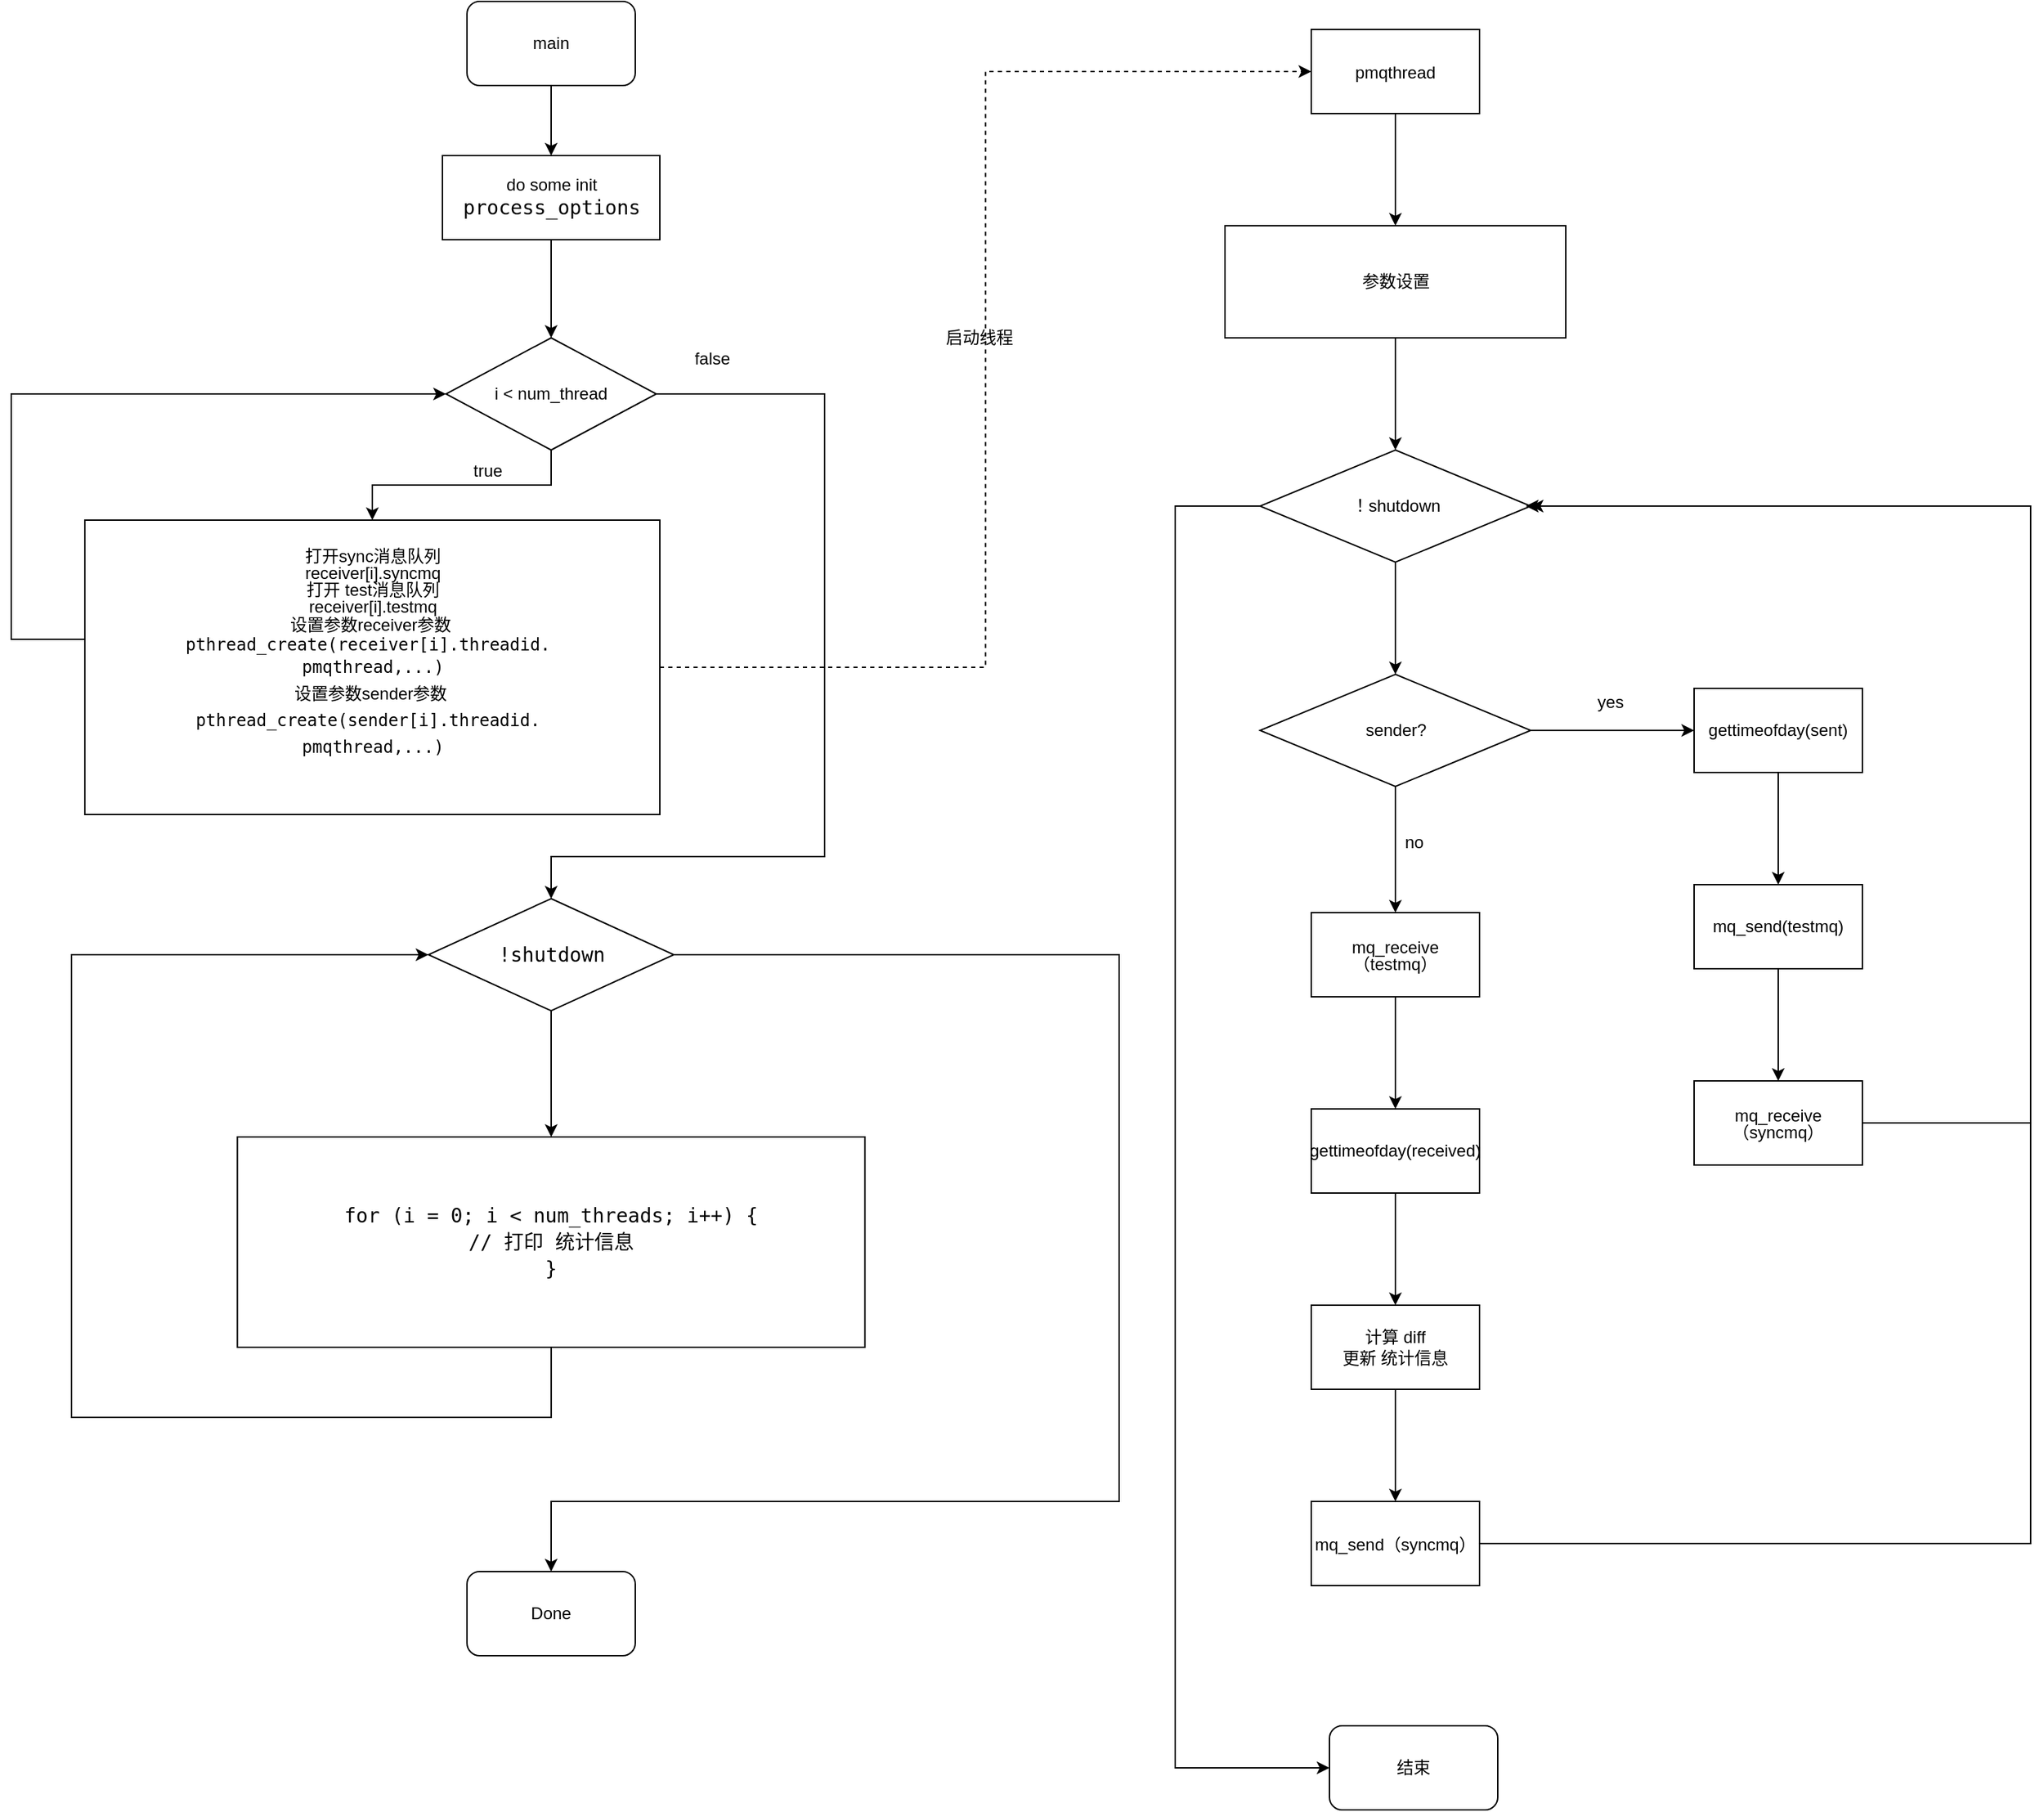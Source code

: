 <mxfile version="15.9.1" type="github"><diagram id="oLSkKjBn8GzL2LZilRrz" name="Page-1"><mxGraphModel dx="2177" dy="744" grid="1" gridSize="10" guides="1" tooltips="1" connect="1" arrows="1" fold="1" page="1" pageScale="1" pageWidth="827" pageHeight="1169" math="0" shadow="0"><root><mxCell id="0"/><mxCell id="1" parent="0"/><mxCell id="tz4kha4yQ7z8eIW2ydcT-3" style="edgeStyle=orthogonalEdgeStyle;rounded=0;orthogonalLoop=1;jettySize=auto;html=1;" parent="1" source="tz4kha4yQ7z8eIW2ydcT-1" target="tz4kha4yQ7z8eIW2ydcT-2" edge="1"><mxGeometry relative="1" as="geometry"/></mxCell><mxCell id="tz4kha4yQ7z8eIW2ydcT-1" value="main" style="rounded=1;whiteSpace=wrap;html=1;" parent="1" vertex="1"><mxGeometry x="225" y="80" width="120" height="60" as="geometry"/></mxCell><mxCell id="tz4kha4yQ7z8eIW2ydcT-9" value="" style="edgeStyle=orthogonalEdgeStyle;rounded=0;orthogonalLoop=1;jettySize=auto;html=1;" parent="1" source="tz4kha4yQ7z8eIW2ydcT-2" target="tz4kha4yQ7z8eIW2ydcT-8" edge="1"><mxGeometry relative="1" as="geometry"/></mxCell><mxCell id="tz4kha4yQ7z8eIW2ydcT-2" value="do some init&lt;br&gt;&lt;div style=&quot;font-family: &amp;quot;droid sans mono&amp;quot; , &amp;quot;monospace&amp;quot; , monospace , &amp;quot;droid sans fallback&amp;quot; ; font-size: 14px ; line-height: 19px&quot;&gt;process_options&lt;/div&gt;" style="rounded=0;whiteSpace=wrap;html=1;" parent="1" vertex="1"><mxGeometry x="207.5" y="190" width="155" height="60" as="geometry"/></mxCell><mxCell id="tz4kha4yQ7z8eIW2ydcT-10" style="edgeStyle=orthogonalEdgeStyle;rounded=0;orthogonalLoop=1;jettySize=auto;html=1;exitX=0;exitY=0.5;exitDx=0;exitDy=0;entryX=0;entryY=0.5;entryDx=0;entryDy=0;" parent="1" source="tz4kha4yQ7z8eIW2ydcT-12" target="tz4kha4yQ7z8eIW2ydcT-8" edge="1"><mxGeometry relative="1" as="geometry"><mxPoint x="60" y="460" as="targetPoint"/><Array as="points"><mxPoint x="-100" y="535"/><mxPoint x="-100" y="360"/></Array></mxGeometry></mxCell><mxCell id="tz4kha4yQ7z8eIW2ydcT-13" style="edgeStyle=orthogonalEdgeStyle;rounded=0;orthogonalLoop=1;jettySize=auto;html=1;entryX=0.5;entryY=0;entryDx=0;entryDy=0;" parent="1" source="tz4kha4yQ7z8eIW2ydcT-8" target="tz4kha4yQ7z8eIW2ydcT-17" edge="1"><mxGeometry relative="1" as="geometry"><mxPoint x="400" y="680" as="targetPoint"/><Array as="points"><mxPoint x="480" y="360"/><mxPoint x="480" y="690"/><mxPoint x="285" y="690"/></Array></mxGeometry></mxCell><mxCell id="tz4kha4yQ7z8eIW2ydcT-14" style="edgeStyle=orthogonalEdgeStyle;rounded=0;orthogonalLoop=1;jettySize=auto;html=1;entryX=0.5;entryY=0;entryDx=0;entryDy=0;" parent="1" source="tz4kha4yQ7z8eIW2ydcT-8" target="tz4kha4yQ7z8eIW2ydcT-12" edge="1"><mxGeometry relative="1" as="geometry"/></mxCell><mxCell id="tz4kha4yQ7z8eIW2ydcT-8" value="i &amp;lt; num_thread" style="rhombus;whiteSpace=wrap;html=1;rounded=0;" parent="1" vertex="1"><mxGeometry x="210" y="320" width="150" height="80" as="geometry"/></mxCell><mxCell id="tz4kha4yQ7z8eIW2ydcT-11" value="true" style="text;html=1;strokeColor=none;fillColor=none;align=center;verticalAlign=middle;whiteSpace=wrap;rounded=0;" parent="1" vertex="1"><mxGeometry x="210" y="400" width="60" height="30" as="geometry"/></mxCell><mxCell id="tz4kha4yQ7z8eIW2ydcT-24" style="edgeStyle=orthogonalEdgeStyle;rounded=0;orthogonalLoop=1;jettySize=auto;html=1;entryX=0;entryY=0.5;entryDx=0;entryDy=0;dashed=1;" parent="1" source="tz4kha4yQ7z8eIW2ydcT-12" target="tz4kha4yQ7z8eIW2ydcT-25" edge="1"><mxGeometry relative="1" as="geometry"><mxPoint x="810" y="160" as="targetPoint"/></mxGeometry></mxCell><mxCell id="tz4kha4yQ7z8eIW2ydcT-12" value="&lt;font style=&quot;font-size: 12px&quot;&gt;&lt;p style=&quot;line-height: 100% ; margin-bottom: 0pt ; margin-top: 0pt&quot;&gt;&lt;span class=&quot;ql-author-40603024&quot;&gt;打开sync消息队列&lt;/span&gt;&lt;/p&gt;&lt;p style=&quot;line-height: 100% ; margin-bottom: 0pt ; margin-top: 0pt&quot;&gt;&lt;span class=&quot;ql-author-40603024&quot;&gt;receiver[i].syncmq&lt;/span&gt;&lt;/p&gt;&lt;p style=&quot;line-height: 100% ; margin-bottom: 0pt ; margin-top: 0pt&quot;&gt;&lt;span class=&quot;ql-author-40603024&quot;&gt;&lt;span&gt;&lt;/span&gt;&lt;/span&gt;&lt;/p&gt;&lt;p style=&quot;line-height: 100% ; margin-bottom: 0pt ; margin-top: 0pt&quot;&gt;&lt;span class=&quot;ql-author-40603024&quot;&gt;打开 test消息队列&lt;/span&gt;&lt;/p&gt;&lt;p style=&quot;line-height: 100% ; margin-bottom: 0pt ; margin-top: 0pt&quot;&gt;&lt;span class=&quot;ql-author-40603024&quot;&gt;&lt;span&gt;&lt;/span&gt;&lt;/span&gt;&lt;/p&gt;&lt;p style=&quot;line-height: 100% ; margin-bottom: 0pt ; margin-top: 0pt&quot;&gt;&lt;span class=&quot;ql-author-40603024&quot;&gt;receiver[i].testmq&lt;/span&gt;&lt;/p&gt;设置参数receiver参数&amp;nbsp;&lt;br&gt;&lt;span style=&quot;font-family: &amp;quot;droid sans mono&amp;quot; , monospace , monospace , &amp;quot;droid sans fallback&amp;quot;&quot;&gt;pthread_create(receiver[i].threadid.&amp;nbsp;&lt;/span&gt;&lt;br&gt;&lt;/font&gt;&lt;div style=&quot;font-family: &amp;quot;droid sans mono&amp;quot; , monospace , monospace , &amp;quot;droid sans fallback&amp;quot; ; line-height: 19px&quot;&gt;&lt;font style=&quot;font-size: 12px&quot;&gt;&lt;span style=&quot;font-family: &amp;quot;droid sans mono&amp;quot; , monospace , monospace , &amp;quot;droid sans fallback&amp;quot;&quot;&gt;pmqthread&lt;/span&gt;,...)&lt;/font&gt;&lt;/div&gt;&lt;div style=&quot;font-family: &amp;quot;droid sans mono&amp;quot; , monospace , monospace , &amp;quot;droid sans fallback&amp;quot; ; line-height: 19px&quot;&gt;&lt;font style=&quot;font-size: 12px&quot;&gt;&lt;span style=&quot;font-family: &amp;quot;helvetica&amp;quot;&quot;&gt;设置参数sender参数&amp;nbsp;&lt;/span&gt;&lt;br&gt;&lt;/font&gt;&lt;/div&gt;&lt;div style=&quot;font-family: &amp;quot;droid sans mono&amp;quot; , monospace , monospace , &amp;quot;droid sans fallback&amp;quot; ; line-height: 19px&quot;&gt;&lt;div style=&quot;font-family: &amp;quot;droid sans mono&amp;quot; , monospace , monospace , &amp;quot;droid sans fallback&amp;quot; ; line-height: 19px&quot;&gt;&lt;font style=&quot;font-size: 12px&quot;&gt;pthread_create(sender[i].threadid.&amp;nbsp;&lt;br&gt;pmqthread,...)&lt;/font&gt;&lt;/div&gt;&lt;div&gt;&lt;br&gt;&lt;/div&gt;&lt;/div&gt;" style="rounded=0;whiteSpace=wrap;html=1;" parent="1" vertex="1"><mxGeometry x="-47.5" y="450" width="410" height="210" as="geometry"/></mxCell><mxCell id="tz4kha4yQ7z8eIW2ydcT-15" value="false" style="text;html=1;strokeColor=none;fillColor=none;align=center;verticalAlign=middle;whiteSpace=wrap;rounded=0;" parent="1" vertex="1"><mxGeometry x="370" y="320" width="60" height="30" as="geometry"/></mxCell><mxCell id="tz4kha4yQ7z8eIW2ydcT-19" value="" style="edgeStyle=orthogonalEdgeStyle;rounded=0;orthogonalLoop=1;jettySize=auto;html=1;" parent="1" source="tz4kha4yQ7z8eIW2ydcT-17" target="tz4kha4yQ7z8eIW2ydcT-18" edge="1"><mxGeometry relative="1" as="geometry"/></mxCell><mxCell id="tz4kha4yQ7z8eIW2ydcT-22" style="edgeStyle=orthogonalEdgeStyle;rounded=0;orthogonalLoop=1;jettySize=auto;html=1;" parent="1" source="tz4kha4yQ7z8eIW2ydcT-17" target="tz4kha4yQ7z8eIW2ydcT-23" edge="1"><mxGeometry relative="1" as="geometry"><mxPoint x="660" y="1140" as="targetPoint"/><Array as="points"><mxPoint x="690" y="760"/><mxPoint x="690" y="1150"/><mxPoint x="285" y="1150"/></Array></mxGeometry></mxCell><mxCell id="tz4kha4yQ7z8eIW2ydcT-17" value="&lt;div style=&quot;font-family: &amp;quot;droid sans mono&amp;quot; , &amp;quot;monospace&amp;quot; , monospace , &amp;quot;droid sans fallback&amp;quot; ; font-size: 14px ; line-height: 19px&quot;&gt;!shutdown&lt;/div&gt;" style="rhombus;whiteSpace=wrap;html=1;" parent="1" vertex="1"><mxGeometry x="197.5" y="720" width="175" height="80" as="geometry"/></mxCell><mxCell id="tz4kha4yQ7z8eIW2ydcT-21" style="edgeStyle=orthogonalEdgeStyle;rounded=0;orthogonalLoop=1;jettySize=auto;html=1;entryX=0;entryY=0.5;entryDx=0;entryDy=0;" parent="1" source="tz4kha4yQ7z8eIW2ydcT-18" target="tz4kha4yQ7z8eIW2ydcT-17" edge="1"><mxGeometry relative="1" as="geometry"><Array as="points"><mxPoint x="285" y="1090"/><mxPoint x="-57" y="1090"/><mxPoint x="-57" y="760"/></Array></mxGeometry></mxCell><mxCell id="tz4kha4yQ7z8eIW2ydcT-18" value="&lt;div style=&quot;font-family: &amp;quot;droid sans mono&amp;quot; , &amp;quot;monospace&amp;quot; , monospace , &amp;quot;droid sans fallback&amp;quot; ; font-weight: normal ; font-size: 14px ; line-height: 19px&quot;&gt;&lt;div&gt;for (i = 0; i &amp;lt; num_threads; i++) {&lt;/div&gt;&lt;div&gt;            // 打印 统计信息&lt;/div&gt;&lt;div&gt;&lt;span style=&quot;font-family: &amp;quot;droid sans mono&amp;quot; , monospace , monospace , &amp;quot;droid sans fallback&amp;quot;&quot;&gt;}&lt;/span&gt;&lt;br&gt;&lt;/div&gt;&lt;/div&gt;" style="whiteSpace=wrap;html=1;" parent="1" vertex="1"><mxGeometry x="61.25" y="890" width="447.5" height="150" as="geometry"/></mxCell><mxCell id="tz4kha4yQ7z8eIW2ydcT-23" value="Done" style="rounded=1;whiteSpace=wrap;html=1;" parent="1" vertex="1"><mxGeometry x="225" y="1200" width="120" height="60" as="geometry"/></mxCell><mxCell id="tz4kha4yQ7z8eIW2ydcT-28" value="" style="edgeStyle=orthogonalEdgeStyle;rounded=0;orthogonalLoop=1;jettySize=auto;html=1;" parent="1" source="tz4kha4yQ7z8eIW2ydcT-25" target="tz4kha4yQ7z8eIW2ydcT-27" edge="1"><mxGeometry relative="1" as="geometry"/></mxCell><mxCell id="tz4kha4yQ7z8eIW2ydcT-25" value="&lt;span&gt;&lt;p style=&quot;line-height: 100% ; margin-bottom: 0pt ; margin-top: 0pt ; font-size: 11pt&quot;&gt;&lt;span class=&quot;ql-author-40603024&quot; style=&quot;font-size: 12px&quot;&gt;pmqthread&lt;/span&gt;&lt;/p&gt;&lt;/span&gt;" style="rounded=0;whiteSpace=wrap;html=1;" parent="1" vertex="1"><mxGeometry x="827" y="100" width="120" height="60" as="geometry"/></mxCell><mxCell id="tz4kha4yQ7z8eIW2ydcT-35" value="" style="edgeStyle=orthogonalEdgeStyle;rounded=0;orthogonalLoop=1;jettySize=auto;html=1;" parent="1" source="tz4kha4yQ7z8eIW2ydcT-27" target="tz4kha4yQ7z8eIW2ydcT-34" edge="1"><mxGeometry relative="1" as="geometry"/></mxCell><mxCell id="tz4kha4yQ7z8eIW2ydcT-27" value="参数设置" style="whiteSpace=wrap;html=1;rounded=0;" parent="1" vertex="1"><mxGeometry x="765.5" y="240" width="243" height="80" as="geometry"/></mxCell><mxCell id="tz4kha4yQ7z8eIW2ydcT-40" style="edgeStyle=orthogonalEdgeStyle;rounded=0;orthogonalLoop=1;jettySize=auto;html=1;entryX=0;entryY=0.5;entryDx=0;entryDy=0;" parent="1" source="tz4kha4yQ7z8eIW2ydcT-34" target="tz4kha4yQ7z8eIW2ydcT-41" edge="1"><mxGeometry relative="1" as="geometry"><mxPoint x="740" y="1040" as="targetPoint"/><Array as="points"><mxPoint x="730" y="440"/><mxPoint x="730" y="1340"/></Array></mxGeometry></mxCell><mxCell id="V-USIv7HnG8WvUq4QJfr-15" value="" style="edgeStyle=orthogonalEdgeStyle;rounded=0;orthogonalLoop=1;jettySize=auto;html=1;" parent="1" source="tz4kha4yQ7z8eIW2ydcT-34" target="V-USIv7HnG8WvUq4QJfr-14" edge="1"><mxGeometry relative="1" as="geometry"/></mxCell><mxCell id="tz4kha4yQ7z8eIW2ydcT-34" value="！shutdown" style="rhombus;whiteSpace=wrap;html=1;rounded=0;" parent="1" vertex="1"><mxGeometry x="790.5" y="400" width="193" height="80" as="geometry"/></mxCell><mxCell id="tz4kha4yQ7z8eIW2ydcT-41" value="结束" style="rounded=1;whiteSpace=wrap;html=1;" parent="1" vertex="1"><mxGeometry x="840" y="1310" width="120" height="60" as="geometry"/></mxCell><mxCell id="42cWuqqMUiZ870ovFTQU-1" value="启动线程" style="text;html=1;align=center;verticalAlign=middle;resizable=0;points=[];autosize=1;strokeColor=none;fillColor=none;" parent="1" vertex="1"><mxGeometry x="560" y="310" width="60" height="20" as="geometry"/></mxCell><mxCell id="V-USIv7HnG8WvUq4QJfr-17" value="" style="edgeStyle=orthogonalEdgeStyle;rounded=0;orthogonalLoop=1;jettySize=auto;html=1;" parent="1" source="V-USIv7HnG8WvUq4QJfr-14" target="V-USIv7HnG8WvUq4QJfr-16" edge="1"><mxGeometry relative="1" as="geometry"/></mxCell><mxCell id="V-USIv7HnG8WvUq4QJfr-24" value="" style="edgeStyle=orthogonalEdgeStyle;rounded=0;orthogonalLoop=1;jettySize=auto;html=1;" parent="1" source="V-USIv7HnG8WvUq4QJfr-14" target="V-USIv7HnG8WvUq4QJfr-23" edge="1"><mxGeometry relative="1" as="geometry"/></mxCell><mxCell id="V-USIv7HnG8WvUq4QJfr-14" value="sender?" style="rhombus;whiteSpace=wrap;html=1;rounded=0;" parent="1" vertex="1"><mxGeometry x="790.5" y="560" width="193" height="80" as="geometry"/></mxCell><mxCell id="V-USIv7HnG8WvUq4QJfr-20" value="" style="edgeStyle=orthogonalEdgeStyle;rounded=0;orthogonalLoop=1;jettySize=auto;html=1;" parent="1" source="V-USIv7HnG8WvUq4QJfr-16" target="V-USIv7HnG8WvUq4QJfr-19" edge="1"><mxGeometry relative="1" as="geometry"/></mxCell><mxCell id="V-USIv7HnG8WvUq4QJfr-16" value="&lt;font style=&quot;font-size: 12px&quot;&gt;gettimeofday(sent)&lt;/font&gt;" style="whiteSpace=wrap;html=1;rounded=0;" parent="1" vertex="1"><mxGeometry x="1100" y="570" width="120" height="60" as="geometry"/></mxCell><mxCell id="V-USIv7HnG8WvUq4QJfr-18" value="yes" style="text;html=1;align=center;verticalAlign=middle;resizable=0;points=[];autosize=1;strokeColor=none;" parent="1" vertex="1"><mxGeometry x="1025" y="570" width="30" height="20" as="geometry"/></mxCell><mxCell id="V-USIv7HnG8WvUq4QJfr-22" value="" style="edgeStyle=orthogonalEdgeStyle;rounded=0;orthogonalLoop=1;jettySize=auto;html=1;" parent="1" source="V-USIv7HnG8WvUq4QJfr-19" target="V-USIv7HnG8WvUq4QJfr-21" edge="1"><mxGeometry relative="1" as="geometry"/></mxCell><mxCell id="V-USIv7HnG8WvUq4QJfr-19" value="&lt;font style=&quot;font-size: 12px&quot;&gt;mq_send(testmq)&lt;/font&gt;" style="whiteSpace=wrap;html=1;rounded=0;" parent="1" vertex="1"><mxGeometry x="1100" y="710" width="120" height="60" as="geometry"/></mxCell><mxCell id="V-USIv7HnG8WvUq4QJfr-33" style="edgeStyle=orthogonalEdgeStyle;rounded=0;orthogonalLoop=1;jettySize=auto;html=1;" parent="1" source="V-USIv7HnG8WvUq4QJfr-21" edge="1"><mxGeometry relative="1" as="geometry"><mxPoint x="980" y="440.0" as="targetPoint"/><Array as="points"><mxPoint x="1340" y="880"/><mxPoint x="1340" y="440"/></Array></mxGeometry></mxCell><mxCell id="V-USIv7HnG8WvUq4QJfr-21" value="&lt;span&gt;&lt;p style=&quot;line-height: 100% ; margin-bottom: 0pt ; margin-top: 0pt&quot;&gt;&lt;span class=&quot;ql-author-40603024&quot;&gt;mq_receive（&lt;/span&gt;&lt;span&gt;syncmq&lt;/span&gt;&lt;span&gt;）&lt;/span&gt;&lt;/p&gt;&lt;/span&gt;" style="whiteSpace=wrap;html=1;rounded=0;" parent="1" vertex="1"><mxGeometry x="1100" y="850" width="120" height="60" as="geometry"/></mxCell><mxCell id="V-USIv7HnG8WvUq4QJfr-26" value="" style="edgeStyle=orthogonalEdgeStyle;rounded=0;orthogonalLoop=1;jettySize=auto;html=1;" parent="1" source="V-USIv7HnG8WvUq4QJfr-23" target="V-USIv7HnG8WvUq4QJfr-25" edge="1"><mxGeometry relative="1" as="geometry"/></mxCell><mxCell id="V-USIv7HnG8WvUq4QJfr-23" value="&lt;span&gt;&lt;p style=&quot;line-height: 100% ; margin-bottom: 0pt ; margin-top: 0pt&quot;&gt;&lt;span class=&quot;ql-author-40603024&quot;&gt;mq_receive（&lt;/span&gt;&lt;span&gt;testmq&lt;/span&gt;&lt;span&gt;）&lt;/span&gt;&lt;/p&gt;&lt;/span&gt;" style="whiteSpace=wrap;html=1;rounded=0;" parent="1" vertex="1"><mxGeometry x="827" y="730" width="120" height="60" as="geometry"/></mxCell><mxCell id="V-USIv7HnG8WvUq4QJfr-28" value="" style="edgeStyle=orthogonalEdgeStyle;rounded=0;orthogonalLoop=1;jettySize=auto;html=1;" parent="1" source="V-USIv7HnG8WvUq4QJfr-25" target="V-USIv7HnG8WvUq4QJfr-27" edge="1"><mxGeometry relative="1" as="geometry"/></mxCell><mxCell id="V-USIv7HnG8WvUq4QJfr-25" value="&lt;font style=&quot;font-size: 12px&quot;&gt;gettimeofday(received)&lt;/font&gt;" style="whiteSpace=wrap;html=1;rounded=0;" parent="1" vertex="1"><mxGeometry x="827" y="870" width="120" height="60" as="geometry"/></mxCell><mxCell id="V-USIv7HnG8WvUq4QJfr-31" value="" style="edgeStyle=orthogonalEdgeStyle;rounded=0;orthogonalLoop=1;jettySize=auto;html=1;" parent="1" source="V-USIv7HnG8WvUq4QJfr-27" target="V-USIv7HnG8WvUq4QJfr-30" edge="1"><mxGeometry relative="1" as="geometry"/></mxCell><mxCell id="V-USIv7HnG8WvUq4QJfr-27" value="计算 diff&lt;br&gt;更新 统计信息" style="whiteSpace=wrap;html=1;rounded=0;" parent="1" vertex="1"><mxGeometry x="827" y="1010" width="120" height="60" as="geometry"/></mxCell><mxCell id="V-USIv7HnG8WvUq4QJfr-29" value="no" style="text;html=1;align=center;verticalAlign=middle;resizable=0;points=[];autosize=1;strokeColor=none;" parent="1" vertex="1"><mxGeometry x="885" y="670" width="30" height="20" as="geometry"/></mxCell><mxCell id="V-USIv7HnG8WvUq4QJfr-32" style="edgeStyle=orthogonalEdgeStyle;rounded=0;orthogonalLoop=1;jettySize=auto;html=1;entryX=1;entryY=0.5;entryDx=0;entryDy=0;" parent="1" source="V-USIv7HnG8WvUq4QJfr-30" target="tz4kha4yQ7z8eIW2ydcT-34" edge="1"><mxGeometry relative="1" as="geometry"><Array as="points"><mxPoint x="1340" y="1180"/><mxPoint x="1340" y="440"/></Array></mxGeometry></mxCell><mxCell id="V-USIv7HnG8WvUq4QJfr-30" value="&lt;span&gt;&lt;p style=&quot;line-height: 100% ; margin-bottom: 0pt ; margin-top: 0pt&quot;&gt;&lt;span class=&quot;ql-author-40603024&quot;&gt;mq_send（&lt;/span&gt;&lt;span&gt;syncmq）&lt;/span&gt;&lt;/p&gt;&lt;/span&gt;" style="whiteSpace=wrap;html=1;rounded=0;" parent="1" vertex="1"><mxGeometry x="827" y="1150" width="120" height="60" as="geometry"/></mxCell></root></mxGraphModel></diagram></mxfile>